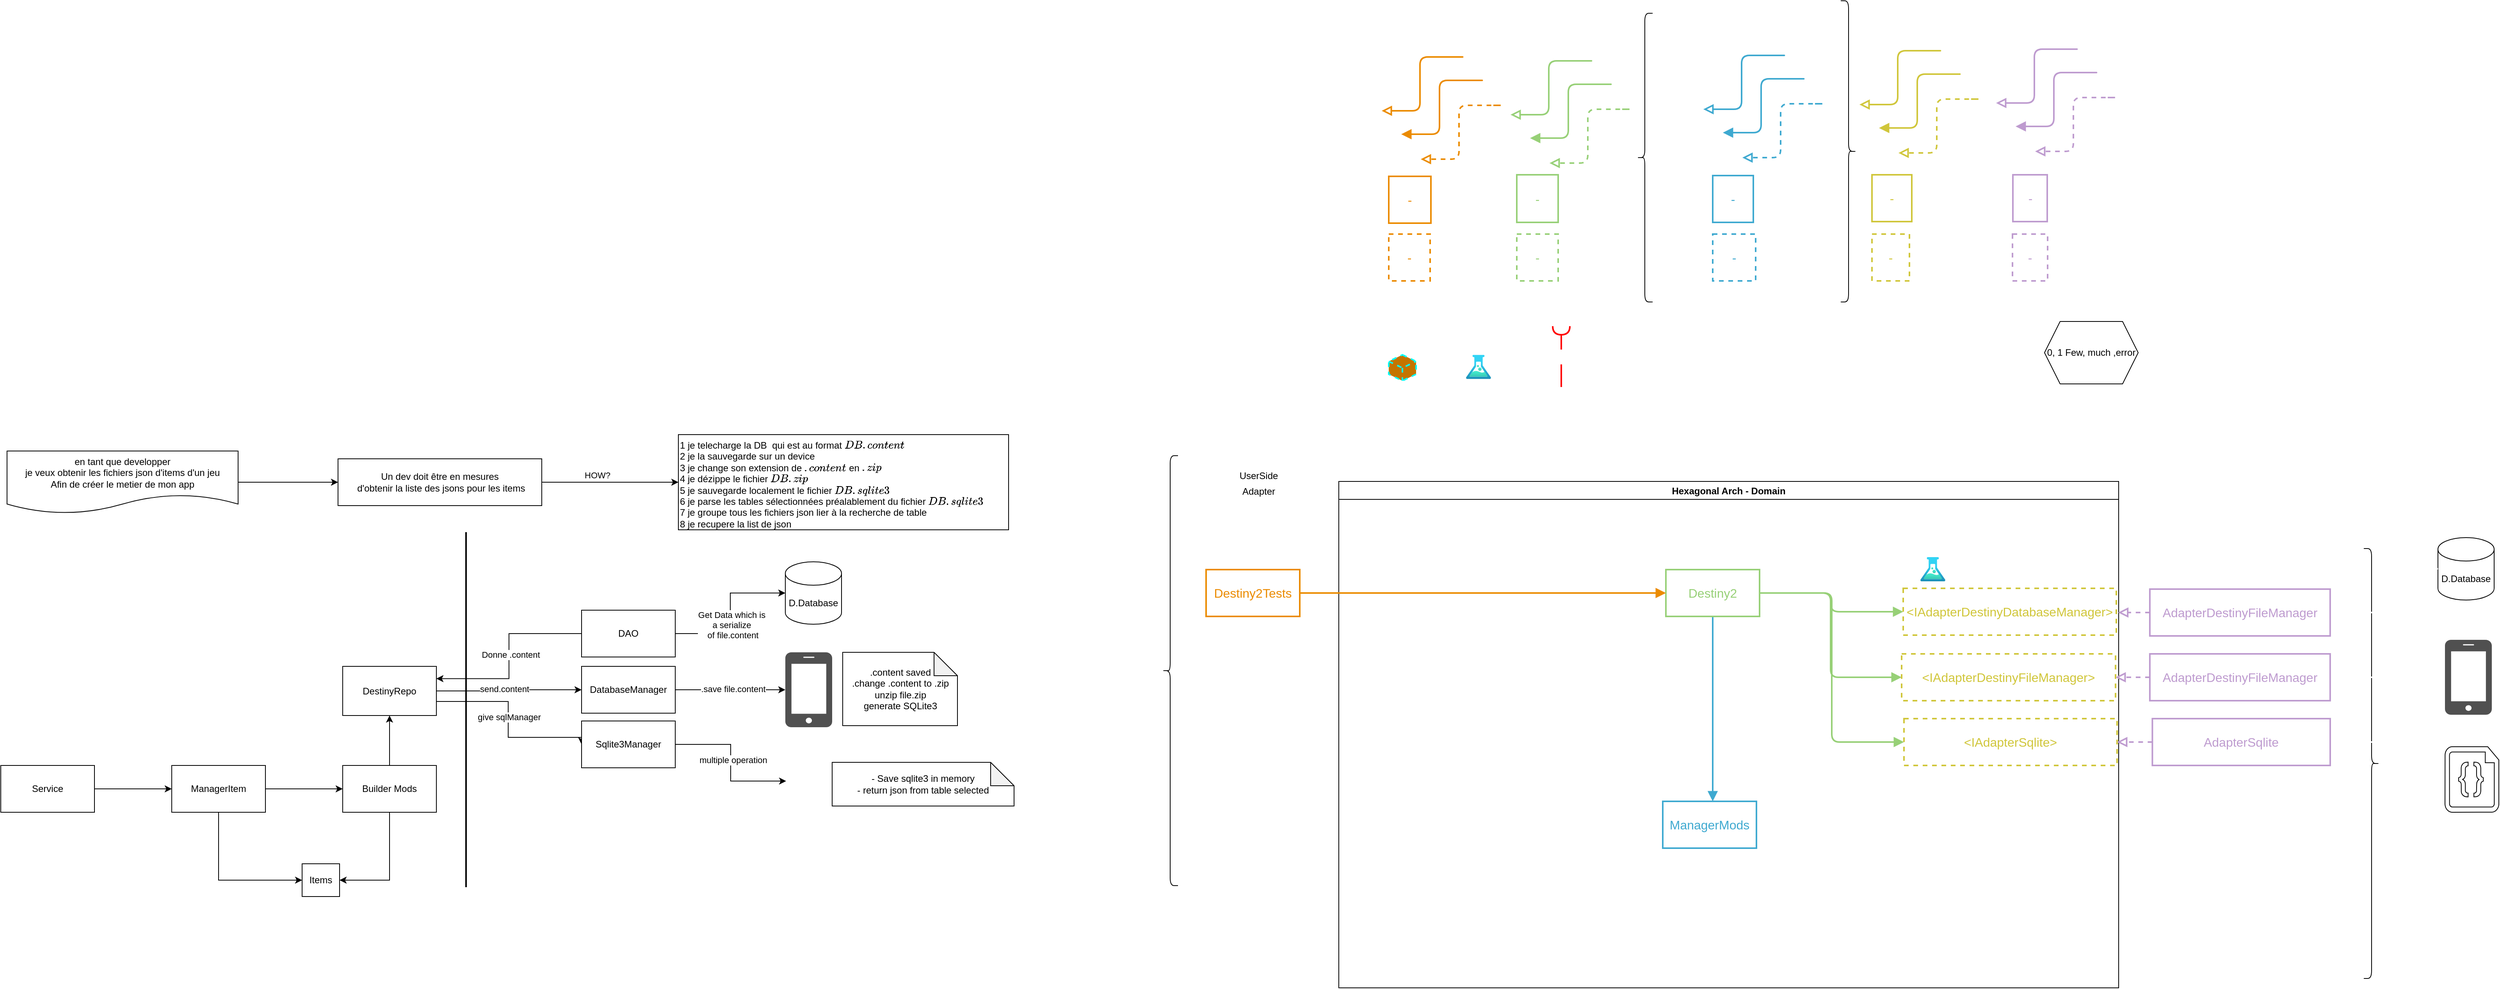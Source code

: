 <mxfile version="20.3.0" type="device"><diagram id="h2UUzWUfuosHxd1XJ8Si" name="Page-1"><mxGraphModel dx="-102" dy="2508" grid="0" gridSize="10" guides="1" tooltips="1" connect="1" arrows="1" fold="1" page="1" pageScale="1" pageWidth="827" pageHeight="1169" math="0" shadow="0"><root><mxCell id="0"/><mxCell id="1" parent="0"/><mxCell id="7F21HTyw44HcDlIpeUip-1" style="edgeStyle=orthogonalEdgeStyle;shape=connector;rounded=1;orthogonalLoop=1;jettySize=auto;html=1;labelBackgroundColor=default;strokeColor=#97D077;strokeWidth=2;fontFamily=Helvetica;fontSize=18;fontColor=#A50040;startArrow=none;startFill=0;endArrow=block;endFill=1;fillColor=none;startSize=8;endSize=8;" parent="1" edge="1"><mxGeometry relative="1" as="geometry"><Array as="points"><mxPoint x="4799" y="-1058"/><mxPoint x="4740" y="-1058"/><mxPoint x="4740" y="-989"/></Array><mxPoint x="4784" y="-1058" as="sourcePoint"/><mxPoint x="4691" y="-989.0" as="targetPoint"/></mxGeometry></mxCell><mxCell id="7F21HTyw44HcDlIpeUip-2" style="edgeStyle=orthogonalEdgeStyle;shape=connector;rounded=1;orthogonalLoop=1;jettySize=auto;html=1;labelBackgroundColor=default;strokeColor=#97D077;strokeWidth=2;fontFamily=Helvetica;fontSize=18;fontColor=#A50040;startArrow=none;startFill=0;endArrow=block;endFill=0;fillColor=none;startSize=8;endSize=8;dashed=1;" parent="1" edge="1"><mxGeometry relative="1" as="geometry"><Array as="points"><mxPoint x="4824" y="-1026"/><mxPoint x="4765" y="-1026"/><mxPoint x="4765" y="-957"/></Array><mxPoint x="4809" y="-1026" as="sourcePoint"/><mxPoint x="4716" y="-957.0" as="targetPoint"/></mxGeometry></mxCell><mxCell id="7F21HTyw44HcDlIpeUip-3" style="edgeStyle=orthogonalEdgeStyle;shape=connector;rounded=1;orthogonalLoop=1;jettySize=auto;html=1;labelBackgroundColor=default;strokeColor=#97D077;strokeWidth=2;fontFamily=Helvetica;fontSize=18;fontColor=#A50040;startArrow=none;startFill=0;endArrow=block;endFill=0;fillColor=none;startSize=8;endSize=8;" parent="1" edge="1"><mxGeometry relative="1" as="geometry"><Array as="points"><mxPoint x="4774" y="-1088"/><mxPoint x="4715" y="-1088"/><mxPoint x="4715" y="-1019"/></Array><mxPoint x="4759" y="-1088" as="sourcePoint"/><mxPoint x="4666" y="-1019.0" as="targetPoint"/></mxGeometry></mxCell><mxCell id="7F21HTyw44HcDlIpeUip-4" style="edgeStyle=orthogonalEdgeStyle;shape=connector;rounded=1;orthogonalLoop=1;jettySize=auto;html=1;labelBackgroundColor=default;strokeColor=#EB8B00;strokeWidth=2;fontFamily=Helvetica;fontSize=18;fontColor=#A50040;startArrow=none;startFill=0;endArrow=block;endFill=1;fillColor=none;startSize=8;endSize=8;" parent="1" edge="1"><mxGeometry relative="1" as="geometry"><Array as="points"><mxPoint x="4634" y="-1063"/><mxPoint x="4575" y="-1063"/><mxPoint x="4575" y="-994"/></Array><mxPoint x="4619" y="-1063" as="sourcePoint"/><mxPoint x="4526" y="-994.0" as="targetPoint"/></mxGeometry></mxCell><mxCell id="7F21HTyw44HcDlIpeUip-5" style="edgeStyle=orthogonalEdgeStyle;shape=connector;rounded=1;orthogonalLoop=1;jettySize=auto;html=1;labelBackgroundColor=default;strokeColor=#EB8B00;strokeWidth=2;fontFamily=Helvetica;fontSize=18;fontColor=#A50040;startArrow=none;startFill=0;endArrow=block;endFill=0;fillColor=none;startSize=8;endSize=8;dashed=1;" parent="1" edge="1"><mxGeometry relative="1" as="geometry"><Array as="points"><mxPoint x="4659" y="-1031"/><mxPoint x="4600" y="-1031"/><mxPoint x="4600" y="-962"/></Array><mxPoint x="4644" y="-1031" as="sourcePoint"/><mxPoint x="4551" y="-962.0" as="targetPoint"/></mxGeometry></mxCell><mxCell id="7F21HTyw44HcDlIpeUip-6" style="edgeStyle=orthogonalEdgeStyle;shape=connector;rounded=1;orthogonalLoop=1;jettySize=auto;html=1;labelBackgroundColor=default;strokeColor=#EB8B00;strokeWidth=2;fontFamily=Helvetica;fontSize=18;fontColor=#A50040;startArrow=none;startFill=0;endArrow=block;endFill=0;fillColor=none;startSize=8;endSize=8;" parent="1" edge="1"><mxGeometry relative="1" as="geometry"><Array as="points"><mxPoint x="4609" y="-1093"/><mxPoint x="4550" y="-1093"/><mxPoint x="4550" y="-1024"/></Array><mxPoint x="4594" y="-1093" as="sourcePoint"/><mxPoint x="4501" y="-1024.0" as="targetPoint"/></mxGeometry></mxCell><mxCell id="7F21HTyw44HcDlIpeUip-7" style="edgeStyle=orthogonalEdgeStyle;shape=connector;rounded=1;orthogonalLoop=1;jettySize=auto;html=1;labelBackgroundColor=default;strokeColor=#D0C63A;strokeWidth=2;fontFamily=Helvetica;fontSize=18;fontColor=#A50040;startArrow=none;startFill=0;endArrow=block;endFill=1;fillColor=none;startSize=8;endSize=8;" parent="1" edge="1"><mxGeometry relative="1" as="geometry"><Array as="points"><mxPoint x="5246" y="-1071"/><mxPoint x="5187" y="-1071"/><mxPoint x="5187" y="-1002"/></Array><mxPoint x="5231" y="-1071" as="sourcePoint"/><mxPoint x="5138" y="-1002.0" as="targetPoint"/></mxGeometry></mxCell><mxCell id="7F21HTyw44HcDlIpeUip-8" style="edgeStyle=orthogonalEdgeStyle;shape=connector;rounded=1;orthogonalLoop=1;jettySize=auto;html=1;labelBackgroundColor=default;strokeColor=#D0C63A;strokeWidth=2;fontFamily=Helvetica;fontSize=18;fontColor=#A50040;startArrow=none;startFill=0;endArrow=block;endFill=0;fillColor=none;startSize=8;endSize=8;dashed=1;" parent="1" edge="1"><mxGeometry relative="1" as="geometry"><Array as="points"><mxPoint x="5271" y="-1039"/><mxPoint x="5212" y="-1039"/><mxPoint x="5212" y="-970"/></Array><mxPoint x="5256" y="-1039" as="sourcePoint"/><mxPoint x="5163" y="-970.0" as="targetPoint"/></mxGeometry></mxCell><mxCell id="7F21HTyw44HcDlIpeUip-9" style="edgeStyle=orthogonalEdgeStyle;shape=connector;rounded=1;orthogonalLoop=1;jettySize=auto;html=1;labelBackgroundColor=default;strokeColor=#D0C63A;strokeWidth=2;fontFamily=Helvetica;fontSize=18;fontColor=#A50040;startArrow=none;startFill=0;endArrow=block;endFill=0;fillColor=none;startSize=8;endSize=8;" parent="1" edge="1"><mxGeometry relative="1" as="geometry"><Array as="points"><mxPoint x="5221" y="-1101"/><mxPoint x="5162" y="-1101"/><mxPoint x="5162" y="-1032"/></Array><mxPoint x="5206" y="-1101" as="sourcePoint"/><mxPoint x="5113" y="-1032.0" as="targetPoint"/></mxGeometry></mxCell><mxCell id="7F21HTyw44HcDlIpeUip-10" style="edgeStyle=orthogonalEdgeStyle;shape=connector;rounded=1;orthogonalLoop=1;jettySize=auto;html=1;labelBackgroundColor=default;strokeColor=#BE9BCF;strokeWidth=2;fontFamily=Helvetica;fontSize=18;fontColor=#A50040;startArrow=none;startFill=0;endArrow=block;endFill=1;fillColor=none;startSize=8;endSize=8;" parent="1" edge="1"><mxGeometry relative="1" as="geometry"><Array as="points"><mxPoint x="5421" y="-1073"/><mxPoint x="5362" y="-1073"/><mxPoint x="5362" y="-1004"/></Array><mxPoint x="5406" y="-1073" as="sourcePoint"/><mxPoint x="5313" y="-1004.0" as="targetPoint"/></mxGeometry></mxCell><mxCell id="7F21HTyw44HcDlIpeUip-11" style="edgeStyle=orthogonalEdgeStyle;shape=connector;rounded=1;orthogonalLoop=1;jettySize=auto;html=1;labelBackgroundColor=default;strokeColor=#BE9BCF;strokeWidth=2;fontFamily=Helvetica;fontSize=18;fontColor=#A50040;startArrow=none;startFill=0;endArrow=block;endFill=0;fillColor=none;startSize=8;endSize=8;dashed=1;" parent="1" edge="1"><mxGeometry relative="1" as="geometry"><Array as="points"><mxPoint x="5446" y="-1041"/><mxPoint x="5387" y="-1041"/><mxPoint x="5387" y="-972"/></Array><mxPoint x="5431" y="-1041" as="sourcePoint"/><mxPoint x="5338" y="-972.0" as="targetPoint"/></mxGeometry></mxCell><mxCell id="7F21HTyw44HcDlIpeUip-12" style="edgeStyle=orthogonalEdgeStyle;shape=connector;rounded=1;orthogonalLoop=1;jettySize=auto;html=1;labelBackgroundColor=default;strokeColor=#BE9BCF;strokeWidth=2;fontFamily=Helvetica;fontSize=18;fontColor=#A50040;startArrow=none;startFill=0;endArrow=block;endFill=0;fillColor=none;startSize=8;endSize=8;" parent="1" edge="1"><mxGeometry relative="1" as="geometry"><Array as="points"><mxPoint x="5396" y="-1103"/><mxPoint x="5337" y="-1103"/><mxPoint x="5337" y="-1034"/></Array><mxPoint x="5381" y="-1103" as="sourcePoint"/><mxPoint x="5288" y="-1034.0" as="targetPoint"/></mxGeometry></mxCell><mxCell id="7F21HTyw44HcDlIpeUip-13" style="edgeStyle=orthogonalEdgeStyle;shape=connector;rounded=1;orthogonalLoop=1;jettySize=auto;html=1;labelBackgroundColor=default;strokeColor=#3EA9D0;strokeWidth=2;fontFamily=Helvetica;fontSize=18;fontColor=#A50040;startArrow=none;startFill=0;endArrow=block;endFill=1;fillColor=none;startSize=8;endSize=8;" parent="1" edge="1"><mxGeometry relative="1" as="geometry"><Array as="points"><mxPoint x="5046" y="-1065"/><mxPoint x="4987" y="-1065"/><mxPoint x="4987" y="-996"/></Array><mxPoint x="5031.0" y="-1065.0" as="sourcePoint"/><mxPoint x="4938" y="-996" as="targetPoint"/></mxGeometry></mxCell><mxCell id="7F21HTyw44HcDlIpeUip-14" style="edgeStyle=orthogonalEdgeStyle;shape=connector;rounded=1;orthogonalLoop=1;jettySize=auto;html=1;labelBackgroundColor=default;strokeColor=#3EA9D0;strokeWidth=2;fontFamily=Helvetica;fontSize=18;fontColor=#A50040;startArrow=none;startFill=0;endArrow=block;endFill=0;fillColor=none;startSize=8;endSize=8;dashed=1;" parent="1" edge="1"><mxGeometry relative="1" as="geometry"><Array as="points"><mxPoint x="5071" y="-1033"/><mxPoint x="5012" y="-1033"/><mxPoint x="5012" y="-964"/></Array><mxPoint x="5056.0" y="-1033" as="sourcePoint"/><mxPoint x="4963" y="-964" as="targetPoint"/></mxGeometry></mxCell><mxCell id="7F21HTyw44HcDlIpeUip-15" style="edgeStyle=orthogonalEdgeStyle;shape=connector;rounded=1;orthogonalLoop=1;jettySize=auto;html=1;labelBackgroundColor=default;strokeColor=#3EA9D0;strokeWidth=2;fontFamily=Helvetica;fontSize=18;fontColor=#A50040;startArrow=none;startFill=0;endArrow=block;endFill=0;fillColor=none;startSize=8;endSize=8;" parent="1" edge="1"><mxGeometry relative="1" as="geometry"><Array as="points"><mxPoint x="5021" y="-1095"/><mxPoint x="4962" y="-1095"/><mxPoint x="4962" y="-1026"/></Array><mxPoint x="5006.0" y="-1095.0" as="sourcePoint"/><mxPoint x="4913" y="-1026" as="targetPoint"/></mxGeometry></mxCell><mxCell id="7F21HTyw44HcDlIpeUip-27" value="" style="shape=curlyBracket;whiteSpace=wrap;html=1;rounded=1;fontFamily=Helvetica;fontSize=11;fontColor=default;" parent="1" vertex="1"><mxGeometry x="4828" y="-1149" width="20" height="370" as="geometry"/></mxCell><mxCell id="7F21HTyw44HcDlIpeUip-28" value="" style="shape=curlyBracket;whiteSpace=wrap;html=1;rounded=1;flipH=1;fontFamily=Helvetica;fontSize=11;fontColor=default;" parent="1" vertex="1"><mxGeometry x="5089" y="-1165" width="20" height="386" as="geometry"/></mxCell><mxCell id="7F21HTyw44HcDlIpeUip-36" value="&lt;font style=&quot;font-size: 16px;&quot;&gt;-&lt;br&gt;&lt;/font&gt;" style="whiteSpace=wrap;html=1;fontSize=16;fillColor=default;strokeColor=#97D077;fontColor=#97D077;strokeWidth=2;rounded=0;" parent="1" vertex="1"><mxGeometry x="4674" y="-942" width="53" height="61" as="geometry"/></mxCell><mxCell id="7F21HTyw44HcDlIpeUip-37" value="&lt;font style=&quot;font-size: 16px;&quot;&gt;-&lt;br&gt;&lt;/font&gt;" style="whiteSpace=wrap;html=1;strokeWidth=2;rounded=0;fontColor=#EB8B00;fillColor=default;strokeColor=#EB8B00;fontSize=16" parent="1" vertex="1"><mxGeometry x="4510" y="-940" width="54" height="60" as="geometry"/></mxCell><mxCell id="7F21HTyw44HcDlIpeUip-38" value="&lt;font style=&quot;font-size: 16px;&quot;&gt;-&lt;br&gt;&lt;/font&gt;" style="whiteSpace=wrap;html=1;fontSize=16;fillColor=default;strokeColor=#3EA9D0;fontColor=#3EA9D0;strokeWidth=2;rounded=0;" parent="1" vertex="1"><mxGeometry x="4925" y="-941" width="52" height="60" as="geometry"/></mxCell><mxCell id="7F21HTyw44HcDlIpeUip-39" value="&lt;font style=&quot;font-size: 16px;&quot;&gt;-&lt;br&gt;&lt;/font&gt;" style="whiteSpace=wrap;html=1;fontFamily=Helvetica;fontSize=16;fontColor=#BE9BCF;fillColor=default;strokeColor=#BE9BCF;strokeWidth=2;rounded=0;" parent="1" vertex="1"><mxGeometry x="5309.5" y="-942" width="44" height="60" as="geometry"/></mxCell><mxCell id="7F21HTyw44HcDlIpeUip-40" value="&lt;font style=&quot;font-size: 16px;&quot;&gt;-&lt;br&gt;&lt;/font&gt;" style="whiteSpace=wrap;html=1;strokeWidth=2;rounded=0;fontColor=#D0C63A;fillColor=default;strokeColor=#D0C63A;fontSize=16" parent="1" vertex="1"><mxGeometry x="5129" y="-942" width="51" height="60" as="geometry"/></mxCell><mxCell id="7F21HTyw44HcDlIpeUip-41" value="-" style="whiteSpace=wrap;html=1;strokeColor=#EB8B00;fontSize=16;fontColor=#EB8B00;fillColor=default;strokeWidth=2;rounded=0;dashed=1;" parent="1" vertex="1"><mxGeometry x="4510" y="-866" width="53" height="60" as="geometry"/></mxCell><mxCell id="7F21HTyw44HcDlIpeUip-42" value="-" style="whiteSpace=wrap;html=1;strokeColor=#97D077;fontSize=16;fontColor=#97D077;fillColor=default;strokeWidth=2;rounded=0;dashed=1;" parent="1" vertex="1"><mxGeometry x="4674" y="-866" width="53" height="60" as="geometry"/></mxCell><mxCell id="7F21HTyw44HcDlIpeUip-43" value="-" style="whiteSpace=wrap;html=1;strokeColor=#3EA9D0;fontSize=16;fontColor=#3EA9D0;fillColor=default;strokeWidth=2;rounded=0;dashed=1;" parent="1" vertex="1"><mxGeometry x="4925" y="-866" width="55" height="60" as="geometry"/></mxCell><mxCell id="7F21HTyw44HcDlIpeUip-44" value="-" style="whiteSpace=wrap;html=1;strokeColor=#D0C63A;fontSize=16;fontColor=#D0C63A;fillColor=default;strokeWidth=2;rounded=0;dashed=1;" parent="1" vertex="1"><mxGeometry x="5129" y="-866" width="48" height="60" as="geometry"/></mxCell><mxCell id="7F21HTyw44HcDlIpeUip-45" value="-" style="whiteSpace=wrap;html=1;strokeColor=#BE9BCF;fontSize=16;fontColor=#BE9BCF;fillColor=default;strokeWidth=2;rounded=0;dashed=1;" parent="1" vertex="1"><mxGeometry x="5309" y="-866" width="45" height="60" as="geometry"/></mxCell><mxCell id="7F21HTyw44HcDlIpeUip-21" style="edgeStyle=orthogonalEdgeStyle;shape=connector;rounded=1;orthogonalLoop=1;jettySize=auto;html=1;labelBackgroundColor=default;strokeColor=#FFFFFF;strokeWidth=2;fontFamily=Helvetica;fontSize=16;fontColor=#FFFFFF;endArrow=block;endFill=1;endSize=8;" parent="1" edge="1"><mxGeometry relative="1" as="geometry"><mxPoint x="4962" y="-673.0" as="sourcePoint"/><mxPoint x="4962" y="-751" as="targetPoint"/></mxGeometry></mxCell><mxCell id="7F21HTyw44HcDlIpeUip-22" style="edgeStyle=orthogonalEdgeStyle;shape=connector;rounded=1;orthogonalLoop=1;jettySize=auto;html=1;labelBackgroundColor=default;strokeColor=#FFFFFF;strokeWidth=2;fontFamily=Helvetica;fontSize=16;fontColor=#FFFFFF;endArrow=block;endFill=0;endSize=8;dashed=1;" parent="1" edge="1"><mxGeometry relative="1" as="geometry"><mxPoint x="5037" y="-672" as="sourcePoint"/><mxPoint x="5037" y="-750.0" as="targetPoint"/></mxGeometry></mxCell><mxCell id="7F21HTyw44HcDlIpeUip-23" style="edgeStyle=orthogonalEdgeStyle;shape=connector;rounded=1;orthogonalLoop=1;jettySize=auto;html=1;labelBackgroundColor=default;strokeColor=#FFFFFF;strokeWidth=2;fontFamily=Helvetica;fontSize=16;fontColor=#FFFFFF;endArrow=block;endFill=0;endSize=8;" parent="1" edge="1"><mxGeometry relative="1" as="geometry"><mxPoint x="5105.0" y="-674" as="sourcePoint"/><mxPoint x="5105.0" y="-752" as="targetPoint"/></mxGeometry></mxCell><mxCell id="7F21HTyw44HcDlIpeUip-24" style="edgeStyle=orthogonalEdgeStyle;shape=connector;rounded=1;orthogonalLoop=1;jettySize=auto;html=1;labelBackgroundColor=default;strokeColor=#FF0000;strokeWidth=2;fontFamily=Helvetica;fontSize=16;fontColor=#ffffff;endArrow=halfCircle;endFill=0;endSize=8;fillColor=#e51400;" parent="1" edge="1"><mxGeometry relative="1" as="geometry"><mxPoint x="4731" y="-670" as="sourcePoint"/><mxPoint x="4731" y="-748" as="targetPoint"/></mxGeometry></mxCell><mxCell id="7F21HTyw44HcDlIpeUip-25" value="--" style="edgeLabel;html=1;align=center;verticalAlign=middle;resizable=0;points=[];fontSize=16;fontFamily=Helvetica;fontColor=#FFFFFF;" parent="7F21HTyw44HcDlIpeUip-24" vertex="1" connectable="0"><mxGeometry x="-0.003" y="2" relative="1" as="geometry"><mxPoint as="offset"/></mxGeometry></mxCell><mxCell id="7F21HTyw44HcDlIpeUip-26" style="edgeStyle=orthogonalEdgeStyle;shape=connector;rounded=1;orthogonalLoop=1;jettySize=auto;html=1;labelBackgroundColor=default;strokeColor=#FFFFFF;strokeWidth=2;fontFamily=Helvetica;fontSize=16;fontColor=#FFFFFF;endArrow=none;endFill=0;endSize=8;" parent="1" edge="1"><mxGeometry relative="1" as="geometry"><mxPoint x="4890.0" y="-673.0" as="sourcePoint"/><mxPoint x="4890.0" y="-751" as="targetPoint"/></mxGeometry></mxCell><mxCell id="7F21HTyw44HcDlIpeUip-48" style="edgeStyle=orthogonalEdgeStyle;shape=connector;rounded=1;orthogonalLoop=1;jettySize=auto;html=1;labelBackgroundColor=default;strokeColor=#FFFFFF;strokeWidth=2;fontFamily=Helvetica;fontSize=16;fontColor=#FFFFFF;endArrow=ERmany;endFill=0;endSize=15;startSize=6;" parent="1" edge="1"><mxGeometry relative="1" as="geometry"><mxPoint x="4818" y="-671" as="sourcePoint"/><mxPoint x="4818" y="-749" as="targetPoint"/></mxGeometry></mxCell><mxCell id="6z_LOnCSPnVsHgde4RSw-3" value="?" style="whiteSpace=wrap;html=1;rounded=0;dashed=1;strokeColor=#FFFFFF;strokeWidth=2;fontFamily=Helvetica;fontSize=16;fontColor=#FFFFFF;fillColor=default;" parent="1" vertex="1"><mxGeometry x="5191.5" y="-738" width="120" height="60" as="geometry"/></mxCell><mxCell id="6z_LOnCSPnVsHgde4RSw-12" value="0, 1 Few, much ,error" style="shape=hexagon;perimeter=hexagonPerimeter2;whiteSpace=wrap;html=1;fixedSize=1;" parent="1" vertex="1"><mxGeometry x="5350" y="-754" width="120" height="80" as="geometry"/></mxCell><mxCell id="pYIIW5vDbRQcpymaIExU-1" value="Hexagonal Arch - Domain" style="swimlane;" vertex="1" parent="1"><mxGeometry x="4446" y="-549" width="999" height="649" as="geometry"/></mxCell><mxCell id="pYIIW5vDbRQcpymaIExU-2" style="edgeStyle=orthogonalEdgeStyle;rounded=1;orthogonalLoop=1;jettySize=auto;html=1;endArrow=block;fontSize=18;strokeColor=#3EA9D0;fontColor=#A50040;strokeWidth=2;startArrow=none;startFill=0;endFill=1;fillColor=none;startSize=8;endSize=8;" edge="1" parent="pYIIW5vDbRQcpymaIExU-1" source="pYIIW5vDbRQcpymaIExU-5" target="pYIIW5vDbRQcpymaIExU-7"><mxGeometry relative="1" as="geometry"><Array as="points"><mxPoint x="479" y="341"/><mxPoint x="479" y="341"/></Array></mxGeometry></mxCell><mxCell id="pYIIW5vDbRQcpymaIExU-3" style="edgeStyle=orthogonalEdgeStyle;rounded=1;orthogonalLoop=1;jettySize=auto;html=1;entryX=0;entryY=0.5;entryDx=0;entryDy=0;endArrow=block;fontSize=18;strokeColor=#97D077;fontColor=#A50040;strokeWidth=2;startArrow=none;startFill=0;endFill=1;fillColor=none;startSize=8;endSize=8;" edge="1" parent="pYIIW5vDbRQcpymaIExU-1" source="pYIIW5vDbRQcpymaIExU-5" target="pYIIW5vDbRQcpymaIExU-8"><mxGeometry relative="1" as="geometry"/></mxCell><mxCell id="pYIIW5vDbRQcpymaIExU-4" style="edgeStyle=orthogonalEdgeStyle;rounded=1;orthogonalLoop=1;jettySize=auto;html=1;entryX=0;entryY=0.5;entryDx=0;entryDy=0;endArrow=block;fontSize=18;strokeColor=#97D077;fontColor=#A50040;strokeWidth=2;startArrow=none;startFill=0;endFill=1;fillColor=none;startSize=8;endSize=8;" edge="1" parent="pYIIW5vDbRQcpymaIExU-1" source="pYIIW5vDbRQcpymaIExU-5" target="pYIIW5vDbRQcpymaIExU-9"><mxGeometry relative="1" as="geometry"/></mxCell><mxCell id="pYIIW5vDbRQcpymaIExU-65" style="edgeStyle=orthogonalEdgeStyle;rounded=1;orthogonalLoop=1;jettySize=auto;html=1;entryX=0;entryY=0.5;entryDx=0;entryDy=0;endArrow=block;fontSize=18;strokeColor=#97D077;fontColor=#A50040;strokeWidth=2;startArrow=none;startFill=0;endFill=1;fillColor=none;startSize=8;endSize=8;" edge="1" parent="pYIIW5vDbRQcpymaIExU-1" source="pYIIW5vDbRQcpymaIExU-5" target="pYIIW5vDbRQcpymaIExU-11"><mxGeometry relative="1" as="geometry"/></mxCell><mxCell id="pYIIW5vDbRQcpymaIExU-5" value="Destiny2" style="whiteSpace=wrap;html=1;fontSize=16;strokeColor=#97D077;fontColor=#97D077;strokeWidth=2;rounded=0;" vertex="1" parent="pYIIW5vDbRQcpymaIExU-1"><mxGeometry x="419" y="113" width="120" height="60" as="geometry"/></mxCell><mxCell id="pYIIW5vDbRQcpymaIExU-6" value="" style="aspect=fixed;html=1;points=[];align=center;image;fontSize=16;image=img/lib/azure2/general/Load_Test.svg;verticalAlign=middle;strokeColor=#EB8B00;fontColor=#EB8B00;strokeWidth=2;rounded=0;" vertex="1" parent="pYIIW5vDbRQcpymaIExU-1"><mxGeometry x="745" y="97" width="31.94" height="31" as="geometry"/></mxCell><mxCell id="pYIIW5vDbRQcpymaIExU-7" value="ManagerMods" style="whiteSpace=wrap;html=1;strokeColor=#3EA9D0;fontFamily=Helvetica;fontSize=16;fontColor=#3EA9D0;fillColor=default;strokeWidth=2;rounded=0;" vertex="1" parent="pYIIW5vDbRQcpymaIExU-1"><mxGeometry x="415" y="410" width="120" height="60" as="geometry"/></mxCell><mxCell id="pYIIW5vDbRQcpymaIExU-8" value="&amp;lt;IAdapterSqlite&amp;gt;" style="whiteSpace=wrap;html=1;strokeColor=#D0C63A;fontSize=16;fontColor=#D0C63A;fillColor=default;strokeWidth=2;rounded=0;dashed=1;" vertex="1" parent="pYIIW5vDbRQcpymaIExU-1"><mxGeometry x="724" y="304" width="273" height="60" as="geometry"/></mxCell><mxCell id="pYIIW5vDbRQcpymaIExU-9" value="&amp;lt;IAdapterDestinyFileManager&amp;gt;" style="whiteSpace=wrap;html=1;strokeColor=#D0C63A;fontSize=16;fontColor=#D0C63A;fillColor=default;strokeWidth=2;rounded=0;dashed=1;" vertex="1" parent="pYIIW5vDbRQcpymaIExU-1"><mxGeometry x="721" y="221" width="274" height="60" as="geometry"/></mxCell><mxCell id="pYIIW5vDbRQcpymaIExU-11" value="&amp;lt;IAdapterDestinyDatabaseManager&amp;gt;" style="whiteSpace=wrap;html=1;strokeColor=#D0C63A;fontSize=16;fontColor=#D0C63A;fillColor=default;strokeWidth=2;rounded=0;dashed=1;" vertex="1" parent="pYIIW5vDbRQcpymaIExU-1"><mxGeometry x="723" y="137" width="273" height="60" as="geometry"/></mxCell><mxCell id="pYIIW5vDbRQcpymaIExU-12" style="edgeStyle=orthogonalEdgeStyle;rounded=0;orthogonalLoop=1;jettySize=auto;html=1;entryX=1;entryY=0.25;entryDx=0;entryDy=0;" edge="1" parent="1" source="pYIIW5vDbRQcpymaIExU-16" target="pYIIW5vDbRQcpymaIExU-25"><mxGeometry relative="1" as="geometry"/></mxCell><mxCell id="pYIIW5vDbRQcpymaIExU-13" value="Donne .content" style="edgeLabel;html=1;align=center;verticalAlign=middle;resizable=0;points=[];" vertex="1" connectable="0" parent="pYIIW5vDbRQcpymaIExU-12"><mxGeometry x="0.26" relative="1" as="geometry"><mxPoint x="4" y="-31" as="offset"/></mxGeometry></mxCell><mxCell id="pYIIW5vDbRQcpymaIExU-14" style="edgeStyle=orthogonalEdgeStyle;rounded=0;orthogonalLoop=1;jettySize=auto;html=1;" edge="1" parent="1" source="pYIIW5vDbRQcpymaIExU-16" target="pYIIW5vDbRQcpymaIExU-17"><mxGeometry relative="1" as="geometry"/></mxCell><mxCell id="pYIIW5vDbRQcpymaIExU-15" value="Get Data which is&lt;br&gt;a serialize&lt;br&gt;&amp;nbsp;of file.content" style="edgeLabel;html=1;align=center;verticalAlign=middle;resizable=0;points=[];" vertex="1" connectable="0" parent="pYIIW5vDbRQcpymaIExU-14"><mxGeometry x="-0.156" y="-1" relative="1" as="geometry"><mxPoint as="offset"/></mxGeometry></mxCell><mxCell id="pYIIW5vDbRQcpymaIExU-16" value="DAO" style="whiteSpace=wrap;html=1;" vertex="1" parent="1"><mxGeometry x="3476" y="-384.0" width="120" height="60" as="geometry"/></mxCell><mxCell id="pYIIW5vDbRQcpymaIExU-17" value="D.Database" style="shape=cylinder3;whiteSpace=wrap;html=1;boundedLbl=1;backgroundOutline=1;size=15;" vertex="1" parent="1"><mxGeometry x="3737" y="-446.0" width="72" height="80" as="geometry"/></mxCell><mxCell id="pYIIW5vDbRQcpymaIExU-18" style="edgeStyle=orthogonalEdgeStyle;rounded=0;orthogonalLoop=1;jettySize=auto;html=1;" edge="1" parent="1" source="pYIIW5vDbRQcpymaIExU-20" target="pYIIW5vDbRQcpymaIExU-26"><mxGeometry relative="1" as="geometry"/></mxCell><mxCell id="pYIIW5vDbRQcpymaIExU-19" value=".save file.content" style="edgeLabel;html=1;align=center;verticalAlign=middle;resizable=0;points=[];" vertex="1" connectable="0" parent="pYIIW5vDbRQcpymaIExU-18"><mxGeometry x="-0.569" y="3" relative="1" as="geometry"><mxPoint x="43" y="2" as="offset"/></mxGeometry></mxCell><mxCell id="pYIIW5vDbRQcpymaIExU-20" value="DatabaseManager" style="whiteSpace=wrap;html=1;" vertex="1" parent="1"><mxGeometry x="3476" y="-312.0" width="120" height="60" as="geometry"/></mxCell><mxCell id="pYIIW5vDbRQcpymaIExU-21" style="edgeStyle=orthogonalEdgeStyle;rounded=0;orthogonalLoop=1;jettySize=auto;html=1;exitX=1;exitY=0.5;exitDx=0;exitDy=0;entryX=0;entryY=0.5;entryDx=0;entryDy=0;" edge="1" parent="1" source="pYIIW5vDbRQcpymaIExU-25" target="pYIIW5vDbRQcpymaIExU-20"><mxGeometry relative="1" as="geometry"/></mxCell><mxCell id="pYIIW5vDbRQcpymaIExU-22" value="send.content" style="edgeLabel;html=1;align=center;verticalAlign=middle;resizable=0;points=[];" vertex="1" connectable="0" parent="pYIIW5vDbRQcpymaIExU-21"><mxGeometry x="0.238" y="3" relative="1" as="geometry"><mxPoint x="-28" y="2" as="offset"/></mxGeometry></mxCell><mxCell id="pYIIW5vDbRQcpymaIExU-23" style="edgeStyle=orthogonalEdgeStyle;rounded=0;orthogonalLoop=1;jettySize=auto;html=1;entryX=0;entryY=0.5;entryDx=0;entryDy=0;exitX=1;exitY=0.75;exitDx=0;exitDy=0;" edge="1" parent="1" source="pYIIW5vDbRQcpymaIExU-25" target="pYIIW5vDbRQcpymaIExU-30"><mxGeometry relative="1" as="geometry"><Array as="points"><mxPoint x="3382" y="-267.0"/><mxPoint x="3382" y="-221.0"/><mxPoint x="3476" y="-221.0"/></Array></mxGeometry></mxCell><mxCell id="pYIIW5vDbRQcpymaIExU-24" value="give sqlManager" style="edgeLabel;html=1;align=center;verticalAlign=middle;resizable=0;points=[];" vertex="1" connectable="0" parent="pYIIW5vDbRQcpymaIExU-23"><mxGeometry x="0.215" relative="1" as="geometry"><mxPoint x="-7" y="-26" as="offset"/></mxGeometry></mxCell><mxCell id="pYIIW5vDbRQcpymaIExU-25" value="DestinyRepo" style="whiteSpace=wrap;html=1;" vertex="1" parent="1"><mxGeometry x="3170" y="-312.0" width="120" height="63" as="geometry"/></mxCell><mxCell id="pYIIW5vDbRQcpymaIExU-26" value="" style="sketch=0;pointerEvents=1;shadow=0;dashed=0;html=1;strokeColor=none;fillColor=#505050;labelPosition=center;verticalLabelPosition=bottom;verticalAlign=top;outlineConnect=0;align=center;shape=mxgraph.office.devices.cell_phone_iphone_standalone;" vertex="1" parent="1"><mxGeometry x="3737" y="-330.0" width="60" height="96" as="geometry"/></mxCell><mxCell id="pYIIW5vDbRQcpymaIExU-27" value=".content saved&lt;br&gt;.change .content to .zip&lt;br&gt;unzip file.zip&lt;br&gt;generate SQLite3" style="shape=note;whiteSpace=wrap;html=1;backgroundOutline=1;darkOpacity=0.05;" vertex="1" parent="1"><mxGeometry x="3810.5" y="-330.0" width="147" height="94" as="geometry"/></mxCell><mxCell id="pYIIW5vDbRQcpymaIExU-28" style="edgeStyle=orthogonalEdgeStyle;rounded=0;orthogonalLoop=1;jettySize=auto;html=1;" edge="1" parent="1" source="pYIIW5vDbRQcpymaIExU-30" target="pYIIW5vDbRQcpymaIExU-31"><mxGeometry relative="1" as="geometry"/></mxCell><mxCell id="pYIIW5vDbRQcpymaIExU-29" value="multiple operation" style="edgeLabel;html=1;align=center;verticalAlign=middle;resizable=0;points=[];" vertex="1" connectable="0" parent="pYIIW5vDbRQcpymaIExU-28"><mxGeometry x="-0.429" y="-2" relative="1" as="geometry"><mxPoint x="20" y="18" as="offset"/></mxGeometry></mxCell><mxCell id="pYIIW5vDbRQcpymaIExU-30" value="Sqlite3Manager" style="whiteSpace=wrap;html=1;" vertex="1" parent="1"><mxGeometry x="3476" y="-242.0" width="120" height="60" as="geometry"/></mxCell><mxCell id="pYIIW5vDbRQcpymaIExU-31" value="" style="sketch=0;outlineConnect=0;fontColor=#232F3E;gradientColor=none;fillColor=#FFFFFF;strokeColor=none;dashed=0;verticalLabelPosition=bottom;verticalAlign=top;align=center;html=1;fontSize=12;fontStyle=0;aspect=fixed;pointerEvents=1;shape=mxgraph.aws4.high_memory_instance;" vertex="1" parent="1"><mxGeometry x="3738" y="-189" width="48" height="48" as="geometry"/></mxCell><mxCell id="pYIIW5vDbRQcpymaIExU-32" value="- Save sqlite3 in memory&lt;br&gt;- return json from table selected" style="shape=note;whiteSpace=wrap;html=1;backgroundOutline=1;darkOpacity=0.05;" vertex="1" parent="1"><mxGeometry x="3797" y="-189" width="233" height="56" as="geometry"/></mxCell><mxCell id="pYIIW5vDbRQcpymaIExU-33" style="edgeStyle=orthogonalEdgeStyle;rounded=0;orthogonalLoop=1;jettySize=auto;html=1;fontSize=11;fontColor=#FFFFFF;" edge="1" parent="1" source="pYIIW5vDbRQcpymaIExU-35" target="pYIIW5vDbRQcpymaIExU-25"><mxGeometry relative="1" as="geometry"/></mxCell><mxCell id="pYIIW5vDbRQcpymaIExU-34" style="edgeStyle=orthogonalEdgeStyle;rounded=0;orthogonalLoop=1;jettySize=auto;html=1;entryX=1;entryY=0.5;entryDx=0;entryDy=0;fontFamily=Helvetica;fontSize=12;fontColor=default;" edge="1" parent="1" source="pYIIW5vDbRQcpymaIExU-35" target="pYIIW5vDbRQcpymaIExU-49"><mxGeometry relative="1" as="geometry"><Array as="points"><mxPoint x="3230" y="-38"/></Array></mxGeometry></mxCell><mxCell id="pYIIW5vDbRQcpymaIExU-35" value="Builder Mods" style="whiteSpace=wrap;html=1;" vertex="1" parent="1"><mxGeometry x="3170" y="-185.0" width="120" height="60" as="geometry"/></mxCell><mxCell id="pYIIW5vDbRQcpymaIExU-36" style="edgeStyle=orthogonalEdgeStyle;rounded=1;orthogonalLoop=1;jettySize=auto;html=1;entryX=0;entryY=0.5;entryDx=0;entryDy=0;endArrow=block;fontSize=18;strokeColor=#EB8B00;fontColor=#A50040;strokeWidth=2;startArrow=none;startFill=0;endFill=1;fillColor=none;startSize=8;endSize=8;" edge="1" parent="1" source="pYIIW5vDbRQcpymaIExU-37" target="pYIIW5vDbRQcpymaIExU-5"><mxGeometry relative="1" as="geometry"><Array as="points"><mxPoint x="4757" y="-406"/><mxPoint x="4757" y="-406"/></Array></mxGeometry></mxCell><mxCell id="pYIIW5vDbRQcpymaIExU-37" value="Destiny2Tests" style="whiteSpace=wrap;html=1;fontSize=16;strokeColor=#EB8B00;fontColor=#EB8B00;strokeWidth=2;rounded=0;" vertex="1" parent="1"><mxGeometry x="4276" y="-436" width="120" height="60" as="geometry"/></mxCell><mxCell id="pYIIW5vDbRQcpymaIExU-38" value="D.Database" style="shape=cylinder3;whiteSpace=wrap;html=1;boundedLbl=1;backgroundOutline=1;size=15;" vertex="1" parent="1"><mxGeometry x="5854" y="-477.0" width="72" height="80" as="geometry"/></mxCell><mxCell id="pYIIW5vDbRQcpymaIExU-39" value="" style="shape=curlyBracket;whiteSpace=wrap;html=1;rounded=1;flipH=1;fontFamily=Helvetica;fontSize=11;fontColor=default;" vertex="1" parent="1"><mxGeometry x="5759" y="-463" width="20" height="551" as="geometry"/></mxCell><mxCell id="pYIIW5vDbRQcpymaIExU-40" value="" style="edgeStyle=orthogonalEdgeStyle;rounded=0;orthogonalLoop=1;jettySize=auto;html=1;exitX=1;exitY=0.5;exitDx=0;exitDy=0;" edge="1" parent="1" source="pYIIW5vDbRQcpymaIExU-45" target="pYIIW5vDbRQcpymaIExU-44"><mxGeometry relative="1" as="geometry"/></mxCell><mxCell id="pYIIW5vDbRQcpymaIExU-41" value="HOW?" style="edgeLabel;html=1;align=center;verticalAlign=middle;resizable=0;points=[];" vertex="1" connectable="0" parent="pYIIW5vDbRQcpymaIExU-40"><mxGeometry x="-0.441" y="-2" relative="1" as="geometry"><mxPoint x="22" y="-11" as="offset"/></mxGeometry></mxCell><mxCell id="pYIIW5vDbRQcpymaIExU-42" style="edgeStyle=orthogonalEdgeStyle;rounded=0;orthogonalLoop=1;jettySize=auto;html=1;" edge="1" parent="1" source="pYIIW5vDbRQcpymaIExU-43" target="pYIIW5vDbRQcpymaIExU-45"><mxGeometry relative="1" as="geometry"/></mxCell><mxCell id="pYIIW5vDbRQcpymaIExU-43" value="en tant que developper&lt;br&gt;je veux obtenir les fichiers json d'items d'un jeu&lt;br&gt;Afin de créer le metier de mon app" style="shape=document;whiteSpace=wrap;html=1;boundedLbl=1;" vertex="1" parent="1"><mxGeometry x="2740" y="-588" width="296" height="80" as="geometry"/></mxCell><mxCell id="pYIIW5vDbRQcpymaIExU-44" value="1 je telecharge la DB&amp;nbsp; qui est au format `DB.content`&lt;br&gt;2 je la sauvegarde sur un device&lt;br&gt;3 je change son extension de `.content` en `.zip`&lt;br&gt;4 je dézippe le fichier `DB.zip`&lt;br&gt;5 je sauvegarde localement le fichier `DB.sqlite3`&amp;nbsp;&lt;br&gt;6 je parse les tables sélectionnées préalablement du fichier `DB.sqlite3`&lt;br&gt;7 je groupe tous les fichiers json lier à la recherche de table&lt;br&gt;8 je recupere la list de json&lt;br&gt;" style="whiteSpace=wrap;html=1;align=left;verticalAlign=top;" vertex="1" parent="1"><mxGeometry x="3600" y="-609" width="423" height="122" as="geometry"/></mxCell><mxCell id="pYIIW5vDbRQcpymaIExU-45" value="Un dev doit être en mesures&lt;br&gt;&amp;nbsp;d'obtenir la liste des jsons pour les items" style="whiteSpace=wrap;html=1;" vertex="1" parent="1"><mxGeometry x="3164" y="-578" width="261" height="60" as="geometry"/></mxCell><mxCell id="pYIIW5vDbRQcpymaIExU-46" value="" style="shape=curlyBracket;whiteSpace=wrap;html=1;rounded=1;flipH=1;fontFamily=Helvetica;fontSize=11;fontColor=default;rotation=-180;" vertex="1" parent="1"><mxGeometry x="4220" y="-582" width="20" height="551" as="geometry"/></mxCell><mxCell id="pYIIW5vDbRQcpymaIExU-47" style="edgeStyle=orthogonalEdgeStyle;rounded=0;orthogonalLoop=1;jettySize=auto;html=1;fontFamily=Helvetica;fontSize=12;fontColor=default;" edge="1" parent="1" source="pYIIW5vDbRQcpymaIExU-48" target="pYIIW5vDbRQcpymaIExU-52"><mxGeometry relative="1" as="geometry"/></mxCell><mxCell id="pYIIW5vDbRQcpymaIExU-48" value="Service" style="whiteSpace=wrap;html=1;strokeColor=default;fontFamily=Helvetica;fontSize=12;fontColor=default;fillColor=default;" vertex="1" parent="1"><mxGeometry x="2732" y="-185" width="120" height="60" as="geometry"/></mxCell><mxCell id="pYIIW5vDbRQcpymaIExU-49" value="Items" style="whiteSpace=wrap;html=1;" vertex="1" parent="1"><mxGeometry x="3118" y="-59" width="48" height="42" as="geometry"/></mxCell><mxCell id="pYIIW5vDbRQcpymaIExU-50" style="edgeStyle=orthogonalEdgeStyle;rounded=0;orthogonalLoop=1;jettySize=auto;html=1;entryX=0;entryY=0.5;entryDx=0;entryDy=0;fontFamily=Helvetica;fontSize=12;fontColor=default;" edge="1" parent="1" source="pYIIW5vDbRQcpymaIExU-52" target="pYIIW5vDbRQcpymaIExU-35"><mxGeometry relative="1" as="geometry"/></mxCell><mxCell id="pYIIW5vDbRQcpymaIExU-51" style="edgeStyle=orthogonalEdgeStyle;rounded=0;orthogonalLoop=1;jettySize=auto;html=1;entryX=0;entryY=0.5;entryDx=0;entryDy=0;fontFamily=Helvetica;fontSize=12;fontColor=default;" edge="1" parent="1" source="pYIIW5vDbRQcpymaIExU-52" target="pYIIW5vDbRQcpymaIExU-49"><mxGeometry relative="1" as="geometry"><Array as="points"><mxPoint x="3011" y="-38"/></Array></mxGeometry></mxCell><mxCell id="pYIIW5vDbRQcpymaIExU-52" value="ManagerItem" style="whiteSpace=wrap;html=1;strokeColor=default;fontFamily=Helvetica;fontSize=12;fontColor=default;fillColor=default;" vertex="1" parent="1"><mxGeometry x="2951" y="-185" width="120" height="60" as="geometry"/></mxCell><mxCell id="pYIIW5vDbRQcpymaIExU-53" value="" style="sketch=0;pointerEvents=1;shadow=0;dashed=0;html=1;strokeColor=none;fillColor=#505050;labelPosition=center;verticalLabelPosition=bottom;verticalAlign=top;outlineConnect=0;align=center;shape=mxgraph.office.devices.cell_phone_iphone_standalone;" vertex="1" parent="1"><mxGeometry x="5863" y="-346" width="60" height="96" as="geometry"/></mxCell><mxCell id="pYIIW5vDbRQcpymaIExU-54" value="Adapter" style="text;html=1;align=center;verticalAlign=middle;resizable=0;points=[];autosize=1;strokeColor=none;fillColor=none;fontSize=12;fontFamily=Helvetica;fontColor=default;" vertex="1" parent="1"><mxGeometry x="4313" y="-549" width="60" height="26" as="geometry"/></mxCell><mxCell id="pYIIW5vDbRQcpymaIExU-55" value="UserSide" style="text;html=1;align=center;verticalAlign=middle;resizable=0;points=[];autosize=1;strokeColor=none;fillColor=none;fontSize=12;fontFamily=Helvetica;fontColor=default;" vertex="1" parent="1"><mxGeometry x="4309.5" y="-568.67" width="67" height="26" as="geometry"/></mxCell><mxCell id="pYIIW5vDbRQcpymaIExU-56" value="" style="line;strokeWidth=2;direction=south;html=1;strokeColor=default;fontFamily=Helvetica;fontSize=12;fontColor=default;fillColor=default;" vertex="1" parent="1"><mxGeometry x="3323" y="-484" width="10" height="455" as="geometry"/></mxCell><mxCell id="pYIIW5vDbRQcpymaIExU-57" style="edgeStyle=orthogonalEdgeStyle;rounded=1;orthogonalLoop=1;jettySize=auto;html=1;entryX=1;entryY=0.5;entryDx=0;entryDy=0;endArrow=block;fontSize=18;strokeColor=#BE9BCF;fontColor=#A50040;strokeWidth=2;startArrow=none;startFill=0;endFill=0;fillColor=none;startSize=8;endSize=8;dashed=1;" edge="1" parent="1" source="pYIIW5vDbRQcpymaIExU-59" target="pYIIW5vDbRQcpymaIExU-8"><mxGeometry relative="1" as="geometry"/></mxCell><mxCell id="pYIIW5vDbRQcpymaIExU-58" style="edgeStyle=orthogonalEdgeStyle;rounded=1;orthogonalLoop=1;jettySize=auto;html=1;entryX=0;entryY=0.5;entryDx=0;entryDy=0;entryPerimeter=0;endArrow=none;fontSize=16;strokeColor=#FFFFFF;fontColor=#FFFFFF;strokeWidth=2;endFill=0;endSize=8;" edge="1" parent="1" source="pYIIW5vDbRQcpymaIExU-59" target="pYIIW5vDbRQcpymaIExU-64"><mxGeometry relative="1" as="geometry"/></mxCell><mxCell id="pYIIW5vDbRQcpymaIExU-59" value="&lt;font style=&quot;font-size: 16px;&quot;&gt;AdapterSqlite&lt;br&gt;&lt;/font&gt;" style="whiteSpace=wrap;html=1;fontFamily=Helvetica;fontSize=16;fontColor=#BE9BCF;fillColor=default;strokeColor=#BE9BCF;strokeWidth=2;rounded=0;" vertex="1" parent="1"><mxGeometry x="5488.19" y="-245" width="227.81" height="60" as="geometry"/></mxCell><mxCell id="pYIIW5vDbRQcpymaIExU-60" style="edgeStyle=orthogonalEdgeStyle;rounded=1;orthogonalLoop=1;jettySize=auto;html=1;endArrow=block;fontSize=18;strokeColor=#BE9BCF;fontColor=#A50040;strokeWidth=2;startArrow=none;startFill=0;endFill=0;fillColor=none;startSize=8;endSize=8;dashed=1;" edge="1" parent="1" source="pYIIW5vDbRQcpymaIExU-62" target="pYIIW5vDbRQcpymaIExU-9"><mxGeometry relative="1" as="geometry"/></mxCell><mxCell id="pYIIW5vDbRQcpymaIExU-61" style="edgeStyle=orthogonalEdgeStyle;rounded=1;orthogonalLoop=1;jettySize=auto;html=1;endArrow=none;fontSize=16;strokeColor=#FFFFFF;fontColor=#FFFFFF;strokeWidth=2;endFill=0;endSize=8;" edge="1" parent="1" source="pYIIW5vDbRQcpymaIExU-62" target="pYIIW5vDbRQcpymaIExU-53"><mxGeometry relative="1" as="geometry"/></mxCell><mxCell id="pYIIW5vDbRQcpymaIExU-62" value="&lt;font style=&quot;font-size: 16px;&quot;&gt;AdapterDestinyFileManager&lt;br&gt;&lt;/font&gt;" style="whiteSpace=wrap;html=1;fontFamily=Helvetica;fontSize=16;fontColor=#BE9BCF;fillColor=default;strokeColor=#BE9BCF;strokeWidth=2;rounded=0;" vertex="1" parent="1"><mxGeometry x="5484.94" y="-328" width="231" height="60" as="geometry"/></mxCell><mxCell id="pYIIW5vDbRQcpymaIExU-63" value="" style="html=1;whiteSpace=wrap;shape=isoCube2;backgroundOutline=1;isoAngle=15;fontSize=16;strokeColor=#00FFFF;fontColor=#EB8B00;strokeWidth=2;rounded=0;dashed=1;fillColor=#C47400;" vertex="1" parent="1"><mxGeometry x="4510" y="-711.29" width="35" height="33.29" as="geometry"/></mxCell><mxCell id="pYIIW5vDbRQcpymaIExU-64" value="" style="verticalLabelPosition=bottom;html=1;verticalAlign=middle;align=center;strokeColor=default;fillColor=default;shape=mxgraph.azure.code_file;pointerEvents=1;" vertex="1" parent="1"><mxGeometry x="5863" y="-209" width="69" height="84" as="geometry"/></mxCell><mxCell id="pYIIW5vDbRQcpymaIExU-10" value="" style="aspect=fixed;html=1;points=[];align=center;image;fontSize=16;image=img/lib/azure2/general/Load_Test.svg;verticalAlign=middle;strokeColor=#EB8B00;fontColor=#EB8B00;strokeWidth=2;rounded=0;" vertex="1" parent="1"><mxGeometry x="4609" y="-711.29" width="31.94" height="31" as="geometry"/></mxCell><mxCell id="pYIIW5vDbRQcpymaIExU-68" style="edgeStyle=orthogonalEdgeStyle;rounded=1;orthogonalLoop=1;jettySize=auto;html=1;endArrow=block;fontSize=18;strokeColor=#BE9BCF;fontColor=#A50040;strokeWidth=2;startArrow=none;startFill=0;endFill=0;fillColor=none;startSize=8;endSize=8;dashed=1;" edge="1" parent="1" source="pYIIW5vDbRQcpymaIExU-66"><mxGeometry relative="1" as="geometry"><mxPoint x="5444.353" y="-381" as="targetPoint"/></mxGeometry></mxCell><mxCell id="pYIIW5vDbRQcpymaIExU-69" style="edgeStyle=orthogonalEdgeStyle;rounded=1;orthogonalLoop=1;jettySize=auto;html=1;endArrow=none;fontSize=16;strokeColor=#FFFFFF;fontColor=#FFFFFF;strokeWidth=2;endFill=0;endSize=8;" edge="1" parent="1" source="pYIIW5vDbRQcpymaIExU-66" target="pYIIW5vDbRQcpymaIExU-38"><mxGeometry relative="1" as="geometry"/></mxCell><mxCell id="pYIIW5vDbRQcpymaIExU-66" value="&lt;font style=&quot;font-size: 16px;&quot;&gt;AdapterDestinyFileManager&lt;br&gt;&lt;/font&gt;" style="whiteSpace=wrap;html=1;fontFamily=Helvetica;fontSize=16;fontColor=#BE9BCF;fillColor=default;strokeColor=#BE9BCF;strokeWidth=2;rounded=0;" vertex="1" parent="1"><mxGeometry x="5484.94" y="-411" width="231" height="60" as="geometry"/></mxCell></root></mxGraphModel></diagram></mxfile>